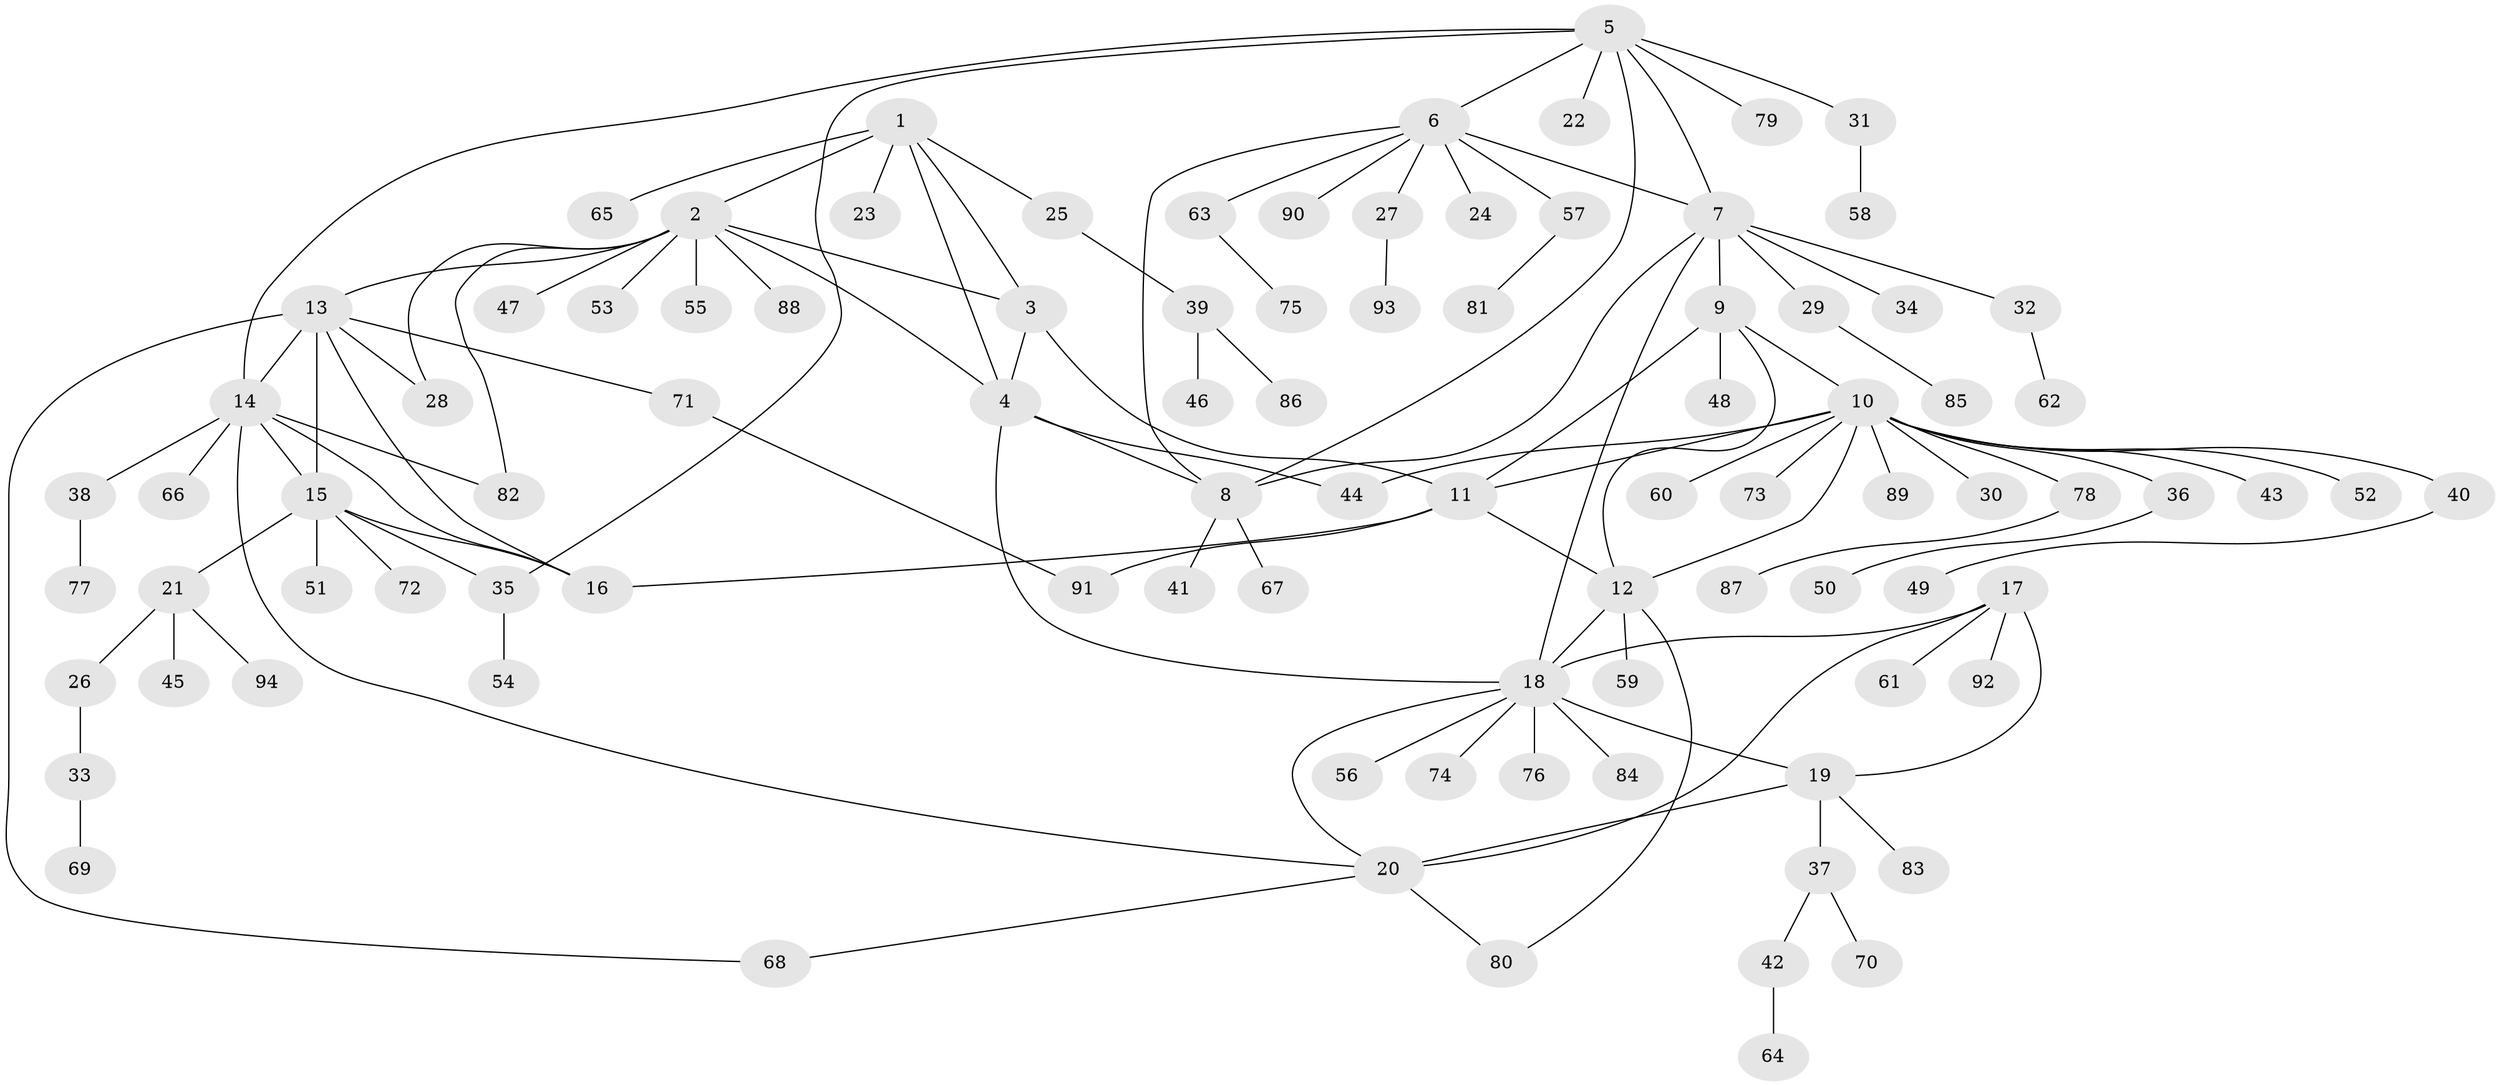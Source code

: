 // Generated by graph-tools (version 1.1) at 2025/56/03/09/25 04:56:01]
// undirected, 94 vertices, 121 edges
graph export_dot {
graph [start="1"]
  node [color=gray90,style=filled];
  1;
  2;
  3;
  4;
  5;
  6;
  7;
  8;
  9;
  10;
  11;
  12;
  13;
  14;
  15;
  16;
  17;
  18;
  19;
  20;
  21;
  22;
  23;
  24;
  25;
  26;
  27;
  28;
  29;
  30;
  31;
  32;
  33;
  34;
  35;
  36;
  37;
  38;
  39;
  40;
  41;
  42;
  43;
  44;
  45;
  46;
  47;
  48;
  49;
  50;
  51;
  52;
  53;
  54;
  55;
  56;
  57;
  58;
  59;
  60;
  61;
  62;
  63;
  64;
  65;
  66;
  67;
  68;
  69;
  70;
  71;
  72;
  73;
  74;
  75;
  76;
  77;
  78;
  79;
  80;
  81;
  82;
  83;
  84;
  85;
  86;
  87;
  88;
  89;
  90;
  91;
  92;
  93;
  94;
  1 -- 2;
  1 -- 3;
  1 -- 4;
  1 -- 23;
  1 -- 25;
  1 -- 65;
  2 -- 3;
  2 -- 4;
  2 -- 13;
  2 -- 28;
  2 -- 47;
  2 -- 53;
  2 -- 55;
  2 -- 82;
  2 -- 88;
  3 -- 4;
  3 -- 11;
  4 -- 8;
  4 -- 18;
  4 -- 44;
  5 -- 6;
  5 -- 7;
  5 -- 8;
  5 -- 14;
  5 -- 22;
  5 -- 31;
  5 -- 35;
  5 -- 79;
  6 -- 7;
  6 -- 8;
  6 -- 24;
  6 -- 27;
  6 -- 57;
  6 -- 63;
  6 -- 90;
  7 -- 8;
  7 -- 9;
  7 -- 18;
  7 -- 29;
  7 -- 32;
  7 -- 34;
  8 -- 41;
  8 -- 67;
  9 -- 10;
  9 -- 11;
  9 -- 12;
  9 -- 48;
  10 -- 11;
  10 -- 12;
  10 -- 30;
  10 -- 36;
  10 -- 40;
  10 -- 43;
  10 -- 44;
  10 -- 52;
  10 -- 60;
  10 -- 73;
  10 -- 78;
  10 -- 89;
  11 -- 12;
  11 -- 16;
  11 -- 91;
  12 -- 18;
  12 -- 59;
  12 -- 80;
  13 -- 14;
  13 -- 15;
  13 -- 16;
  13 -- 28;
  13 -- 68;
  13 -- 71;
  14 -- 15;
  14 -- 16;
  14 -- 20;
  14 -- 38;
  14 -- 66;
  14 -- 82;
  15 -- 16;
  15 -- 21;
  15 -- 35;
  15 -- 51;
  15 -- 72;
  17 -- 18;
  17 -- 19;
  17 -- 20;
  17 -- 61;
  17 -- 92;
  18 -- 19;
  18 -- 20;
  18 -- 56;
  18 -- 74;
  18 -- 76;
  18 -- 84;
  19 -- 20;
  19 -- 37;
  19 -- 83;
  20 -- 68;
  20 -- 80;
  21 -- 26;
  21 -- 45;
  21 -- 94;
  25 -- 39;
  26 -- 33;
  27 -- 93;
  29 -- 85;
  31 -- 58;
  32 -- 62;
  33 -- 69;
  35 -- 54;
  36 -- 50;
  37 -- 42;
  37 -- 70;
  38 -- 77;
  39 -- 46;
  39 -- 86;
  40 -- 49;
  42 -- 64;
  57 -- 81;
  63 -- 75;
  71 -- 91;
  78 -- 87;
}
